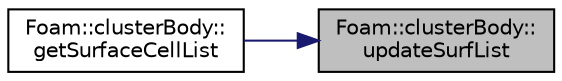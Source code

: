 digraph "Foam::clusterBody::updateSurfList"
{
 // LATEX_PDF_SIZE
  edge [fontname="Helvetica",fontsize="10",labelfontname="Helvetica",labelfontsize="10"];
  node [fontname="Helvetica",fontsize="10",shape=record];
  rankdir="RL";
  Node1 [label="Foam::clusterBody::\lupdateSurfList",height=0.2,width=0.4,color="black", fillcolor="grey75", style="filled", fontcolor="black",tooltip=" "];
  Node1 -> Node2 [dir="back",color="midnightblue",fontsize="10",style="solid",fontname="Helvetica"];
  Node2 [label="Foam::clusterBody::\lgetSurfaceCellList",height=0.2,width=0.4,color="black", fillcolor="white", style="filled",URL="$classFoam_1_1clusterBody.html#a09de9c5ee58ee18c05907d45c0ad26c9",tooltip=" "];
}
